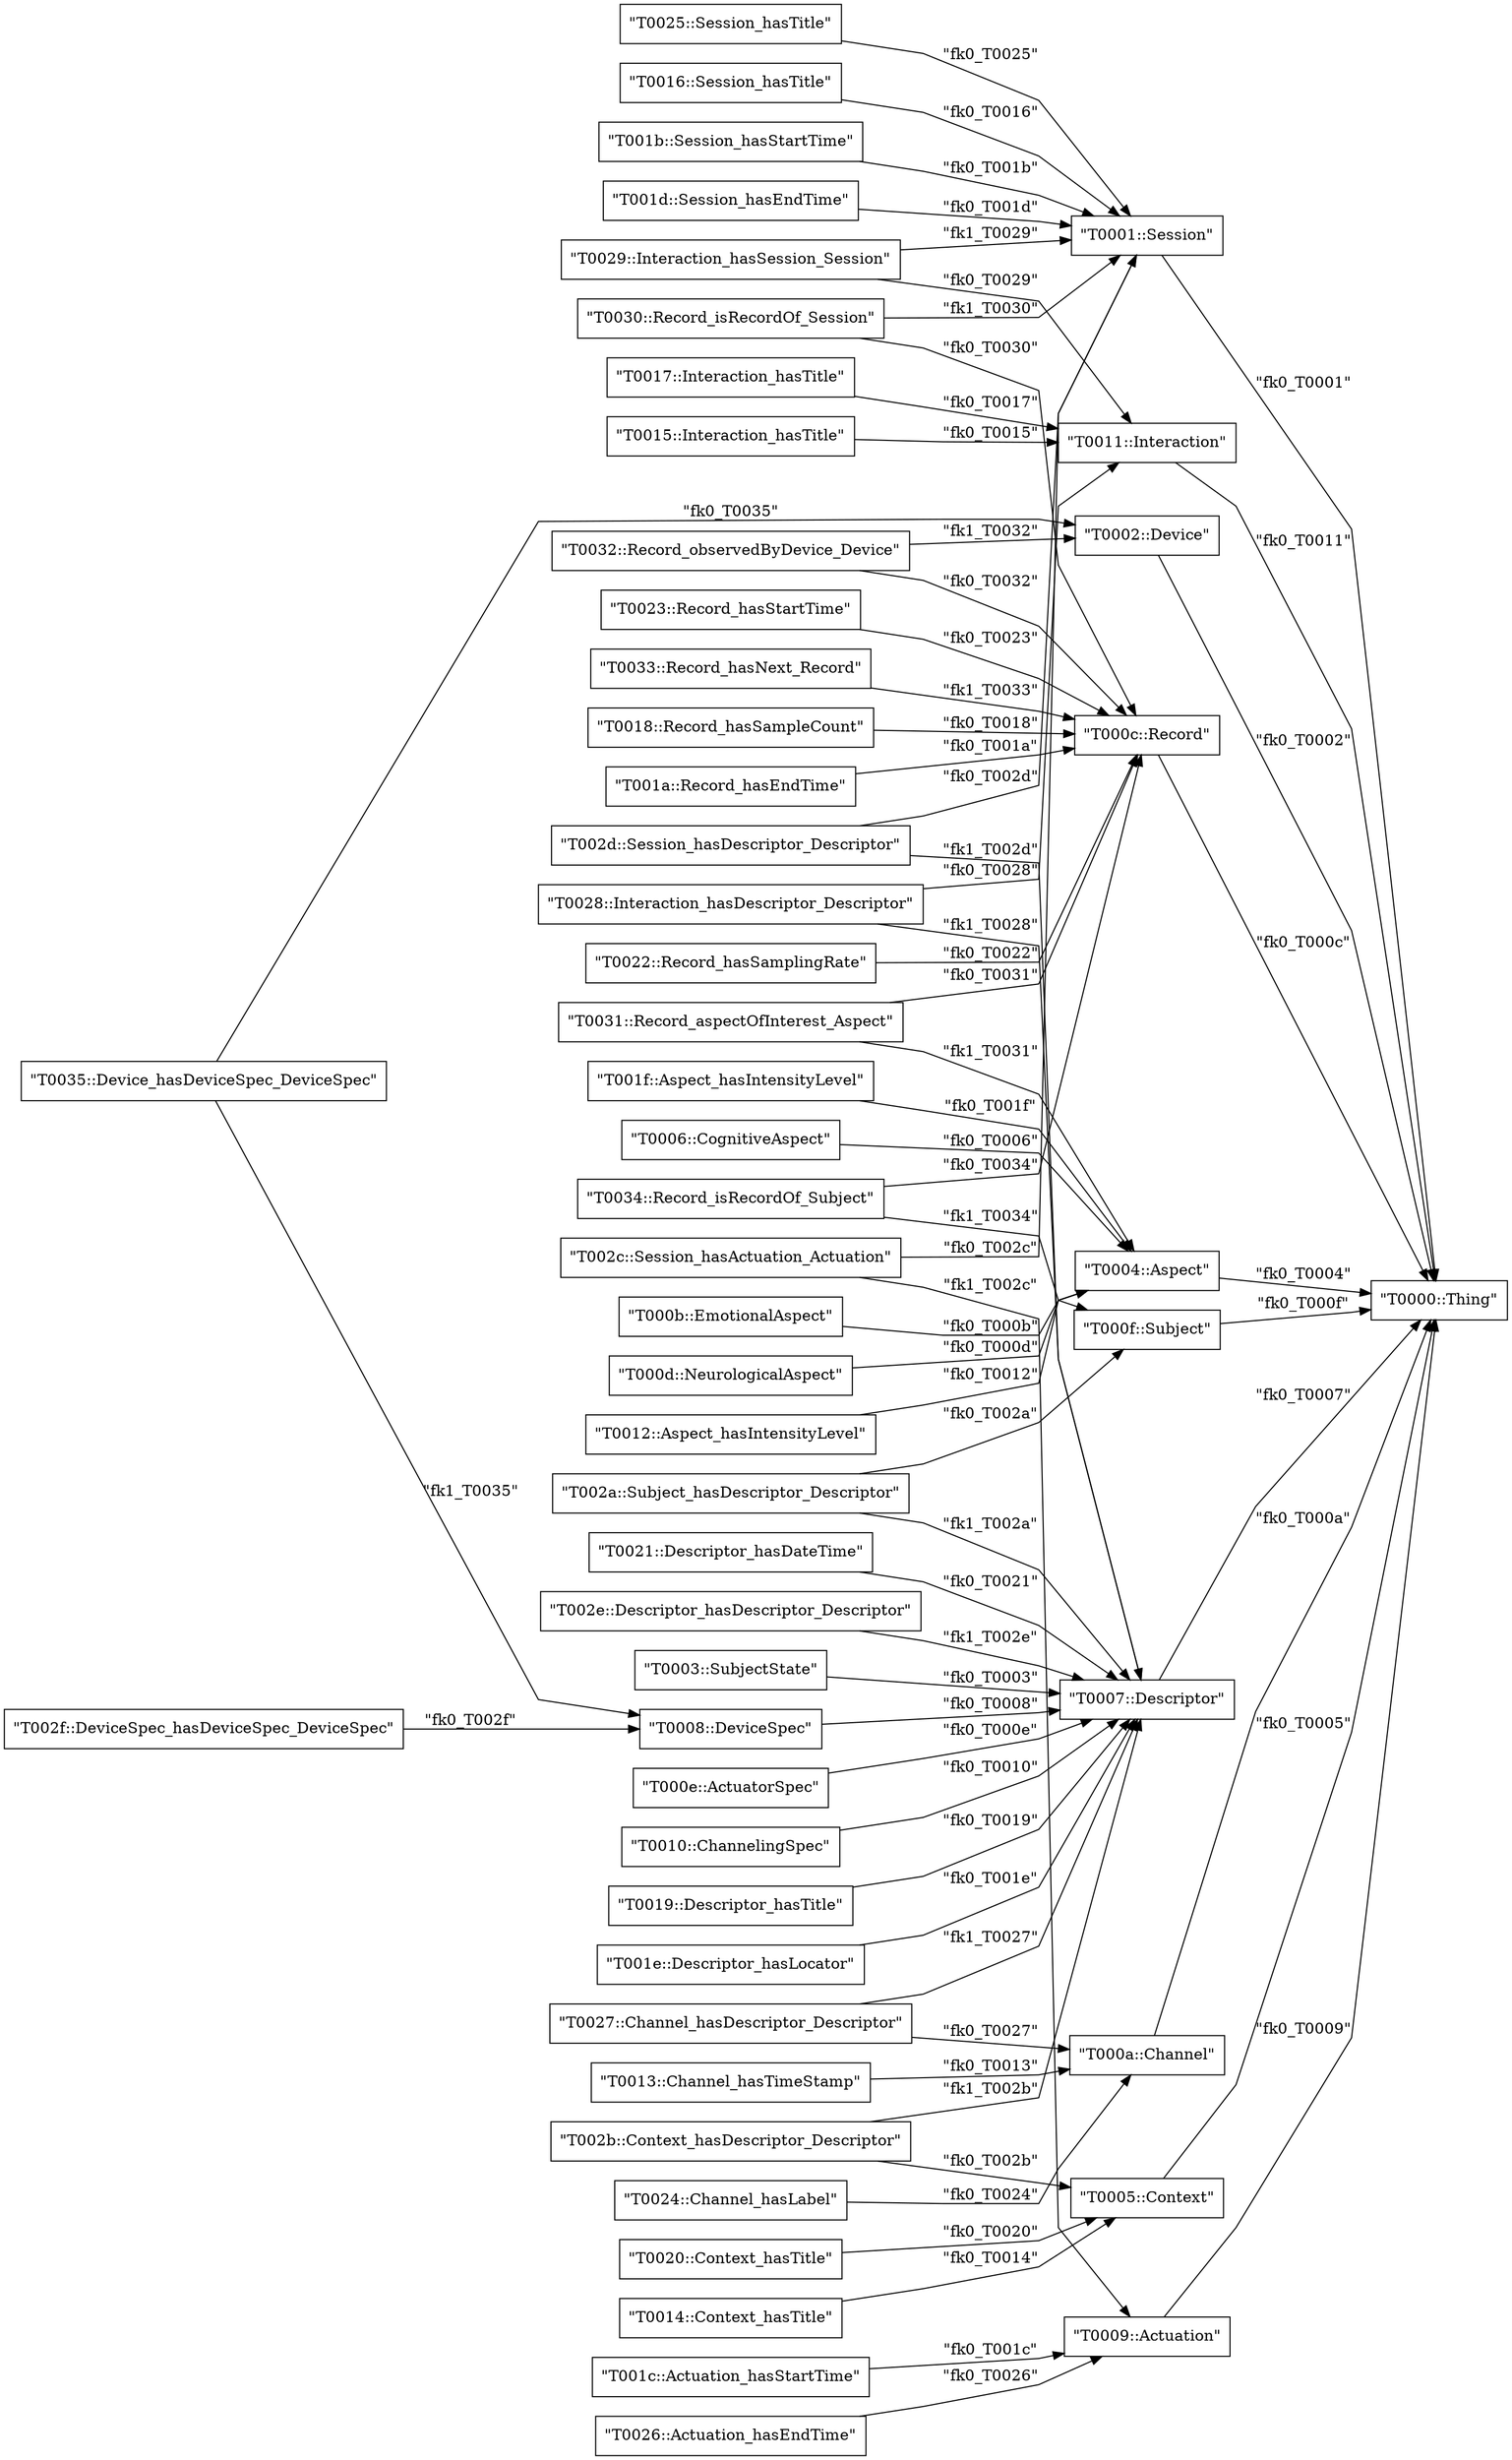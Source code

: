 strict digraph G {
  splines=polyline;
  rankdir=LR;
  "T0000::Thing" [ label="\"T0000::Thing\"" shape="box" ];
  "T0001::Session" [ label="\"T0001::Session\"" shape="box" ];
  "T0002::Device" [ label="\"T0002::Device\"" shape="box" ];
  "T0003::SubjectState" [ label="\"T0003::SubjectState\"" shape="box" ];
  "T0007::Descriptor" [ label="\"T0007::Descriptor\"" shape="box" ];
  "T0004::Aspect" [ label="\"T0004::Aspect\"" shape="box" ];
  "T0005::Context" [ label="\"T0005::Context\"" shape="box" ];
  "T0006::CognitiveAspect" [ label="\"T0006::CognitiveAspect\"" shape="box" ];
  "T0008::DeviceSpec" [ label="\"T0008::DeviceSpec\"" shape="box" ];
  "T0009::Actuation" [ label="\"T0009::Actuation\"" shape="box" ];
  "T000a::Channel" [ label="\"T000a::Channel\"" shape="box" ];
  "T000b::EmotionalAspect" [ label="\"T000b::EmotionalAspect\"" shape="box" ];
  "T000c::Record" [ label="\"T000c::Record\"" shape="box" ];
  "T000d::NeurologicalAspect" [ label="\"T000d::NeurologicalAspect\"" shape="box" ];
  "T000e::ActuatorSpec" [ label="\"T000e::ActuatorSpec\"" shape="box" ];
  "T000f::Subject" [ label="\"T000f::Subject\"" shape="box" ];
  "T0010::ChannelingSpec" [ label="\"T0010::ChannelingSpec\"" shape="box" ];
  "T0011::Interaction" [ label="\"T0011::Interaction\"" shape="box" ];
  "T0012::Aspect_hasIntensityLevel" [ label="\"T0012::Aspect_hasIntensityLevel\"" shape="box" ];
  "T0013::Channel_hasTimeStamp" [ label="\"T0013::Channel_hasTimeStamp\"" shape="box" ];
  "T0014::Context_hasTitle" [ label="\"T0014::Context_hasTitle\"" shape="box" ];
  "T0015::Interaction_hasTitle" [ label="\"T0015::Interaction_hasTitle\"" shape="box" ];
  "T0016::Session_hasTitle" [ label="\"T0016::Session_hasTitle\"" shape="box" ];
  "T0017::Interaction_hasTitle" [ label="\"T0017::Interaction_hasTitle\"" shape="box" ];
  "T0018::Record_hasSampleCount" [ label="\"T0018::Record_hasSampleCount\"" shape="box" ];
  "T0019::Descriptor_hasTitle" [ label="\"T0019::Descriptor_hasTitle\"" shape="box" ];
  "T001a::Record_hasEndTime" [ label="\"T001a::Record_hasEndTime\"" shape="box" ];
  "T001b::Session_hasStartTime" [ label="\"T001b::Session_hasStartTime\"" shape="box" ];
  "T001c::Actuation_hasStartTime" [ label="\"T001c::Actuation_hasStartTime\"" shape="box" ];
  "T001d::Session_hasEndTime" [ label="\"T001d::Session_hasEndTime\"" shape="box" ];
  "T001e::Descriptor_hasLocator" [ label="\"T001e::Descriptor_hasLocator\"" shape="box" ];
  "T001f::Aspect_hasIntensityLevel" [ label="\"T001f::Aspect_hasIntensityLevel\"" shape="box" ];
  "T0020::Context_hasTitle" [ label="\"T0020::Context_hasTitle\"" shape="box" ];
  "T0021::Descriptor_hasDateTime" [ label="\"T0021::Descriptor_hasDateTime\"" shape="box" ];
  "T0022::Record_hasSamplingRate" [ label="\"T0022::Record_hasSamplingRate\"" shape="box" ];
  "T0023::Record_hasStartTime" [ label="\"T0023::Record_hasStartTime\"" shape="box" ];
  "T0024::Channel_hasLabel" [ label="\"T0024::Channel_hasLabel\"" shape="box" ];
  "T0025::Session_hasTitle" [ label="\"T0025::Session_hasTitle\"" shape="box" ];
  "T0026::Actuation_hasEndTime" [ label="\"T0026::Actuation_hasEndTime\"" shape="box" ];
  "T0027::Channel_hasDescriptor_Descriptor" [ label="\"T0027::Channel_hasDescriptor_Descriptor\"" shape="box" ];
  "T0028::Interaction_hasDescriptor_Descriptor" [ label="\"T0028::Interaction_hasDescriptor_Descriptor\"" shape="box" ];
  "T0029::Interaction_hasSession_Session" [ label="\"T0029::Interaction_hasSession_Session\"" shape="box" ];
  "T002a::Subject_hasDescriptor_Descriptor" [ label="\"T002a::Subject_hasDescriptor_Descriptor\"" shape="box" ];
  "T002b::Context_hasDescriptor_Descriptor" [ label="\"T002b::Context_hasDescriptor_Descriptor\"" shape="box" ];
  "T002c::Session_hasActuation_Actuation" [ label="\"T002c::Session_hasActuation_Actuation\"" shape="box" ];
  "T002d::Session_hasDescriptor_Descriptor" [ label="\"T002d::Session_hasDescriptor_Descriptor\"" shape="box" ];
  "T002e::Descriptor_hasDescriptor_Descriptor" [ label="\"T002e::Descriptor_hasDescriptor_Descriptor\"" shape="box" ];
  "T002f::DeviceSpec_hasDeviceSpec_DeviceSpec" [ label="\"T002f::DeviceSpec_hasDeviceSpec_DeviceSpec\"" shape="box" ];
  "T0030::Record_isRecordOf_Session" [ label="\"T0030::Record_isRecordOf_Session\"" shape="box" ];
  "T0031::Record_aspectOfInterest_Aspect" [ label="\"T0031::Record_aspectOfInterest_Aspect\"" shape="box" ];
  "T0032::Record_observedByDevice_Device" [ label="\"T0032::Record_observedByDevice_Device\"" shape="box" ];
  "T0033::Record_hasNext_Record" [ label="\"T0033::Record_hasNext_Record\"" shape="box" ];
  "T0034::Record_isRecordOf_Subject" [ label="\"T0034::Record_isRecordOf_Subject\"" shape="box" ];
  "T0035::Device_hasDeviceSpec_DeviceSpec" [ label="\"T0035::Device_hasDeviceSpec_DeviceSpec\"" shape="box" ];
  "T0001::Session" -> "T0000::Thing" [ label="\"fk0_T0001\"" ];
  "T0002::Device" -> "T0000::Thing" [ label="\"fk0_T0002\"" ];
  "T0003::SubjectState" -> "T0007::Descriptor" [ label="\"fk0_T0003\"" ];
  "T0004::Aspect" -> "T0000::Thing" [ label="\"fk0_T0004\"" ];
  "T0005::Context" -> "T0000::Thing" [ label="\"fk0_T0005\"" ];
  "T0006::CognitiveAspect" -> "T0004::Aspect" [ label="\"fk0_T0006\"" ];
  "T0007::Descriptor" -> "T0000::Thing" [ label="\"fk0_T0007\"" ];
  "T0008::DeviceSpec" -> "T0007::Descriptor" [ label="\"fk0_T0008\"" ];
  "T0009::Actuation" -> "T0000::Thing" [ label="\"fk0_T0009\"" ];
  "T000a::Channel" -> "T0000::Thing" [ label="\"fk0_T000a\"" ];
  "T000b::EmotionalAspect" -> "T0004::Aspect" [ label="\"fk0_T000b\"" ];
  "T000c::Record" -> "T0000::Thing" [ label="\"fk0_T000c\"" ];
  "T000d::NeurologicalAspect" -> "T0004::Aspect" [ label="\"fk0_T000d\"" ];
  "T000e::ActuatorSpec" -> "T0007::Descriptor" [ label="\"fk0_T000e\"" ];
  "T000f::Subject" -> "T0000::Thing" [ label="\"fk0_T000f\"" ];
  "T0010::ChannelingSpec" -> "T0007::Descriptor" [ label="\"fk0_T0010\"" ];
  "T0011::Interaction" -> "T0000::Thing" [ label="\"fk0_T0011\"" ];
  "T0012::Aspect_hasIntensityLevel" -> "T0004::Aspect" [ label="\"fk0_T0012\"" ];
  "T0013::Channel_hasTimeStamp" -> "T000a::Channel" [ label="\"fk0_T0013\"" ];
  "T0014::Context_hasTitle" -> "T0005::Context" [ label="\"fk0_T0014\"" ];
  "T0015::Interaction_hasTitle" -> "T0011::Interaction" [ label="\"fk0_T0015\"" ];
  "T0016::Session_hasTitle" -> "T0001::Session" [ label="\"fk0_T0016\"" ];
  "T0017::Interaction_hasTitle" -> "T0011::Interaction" [ label="\"fk0_T0017\"" ];
  "T0018::Record_hasSampleCount" -> "T000c::Record" [ label="\"fk0_T0018\"" ];
  "T0019::Descriptor_hasTitle" -> "T0007::Descriptor" [ label="\"fk0_T0019\"" ];
  "T001a::Record_hasEndTime" -> "T000c::Record" [ label="\"fk0_T001a\"" ];
  "T001b::Session_hasStartTime" -> "T0001::Session" [ label="\"fk0_T001b\"" ];
  "T001c::Actuation_hasStartTime" -> "T0009::Actuation" [ label="\"fk0_T001c\"" ];
  "T001d::Session_hasEndTime" -> "T0001::Session" [ label="\"fk0_T001d\"" ];
  "T001e::Descriptor_hasLocator" -> "T0007::Descriptor" [ label="\"fk0_T001e\"" ];
  "T001f::Aspect_hasIntensityLevel" -> "T0004::Aspect" [ label="\"fk0_T001f\"" ];
  "T0020::Context_hasTitle" -> "T0005::Context" [ label="\"fk0_T0020\"" ];
  "T0021::Descriptor_hasDateTime" -> "T0007::Descriptor" [ label="\"fk0_T0021\"" ];
  "T0022::Record_hasSamplingRate" -> "T000c::Record" [ label="\"fk0_T0022\"" ];
  "T0023::Record_hasStartTime" -> "T000c::Record" [ label="\"fk0_T0023\"" ];
  "T0024::Channel_hasLabel" -> "T000a::Channel" [ label="\"fk0_T0024\"" ];
  "T0025::Session_hasTitle" -> "T0001::Session" [ label="\"fk0_T0025\"" ];
  "T0026::Actuation_hasEndTime" -> "T0009::Actuation" [ label="\"fk0_T0026\"" ];
  "T0027::Channel_hasDescriptor_Descriptor" -> "T000a::Channel" [ label="\"fk0_T0027\"" ];
  "T0027::Channel_hasDescriptor_Descriptor" -> "T0007::Descriptor" [ label="\"fk1_T0027\"" ];
  "T0028::Interaction_hasDescriptor_Descriptor" -> "T0011::Interaction" [ label="\"fk0_T0028\"" ];
  "T0028::Interaction_hasDescriptor_Descriptor" -> "T0007::Descriptor" [ label="\"fk1_T0028\"" ];
  "T0029::Interaction_hasSession_Session" -> "T0011::Interaction" [ label="\"fk0_T0029\"" ];
  "T0029::Interaction_hasSession_Session" -> "T0001::Session" [ label="\"fk1_T0029\"" ];
  "T002a::Subject_hasDescriptor_Descriptor" -> "T0007::Descriptor" [ label="\"fk1_T002a\"" ];
  "T002a::Subject_hasDescriptor_Descriptor" -> "T000f::Subject" [ label="\"fk0_T002a\"" ];
  "T002b::Context_hasDescriptor_Descriptor" -> "T0007::Descriptor" [ label="\"fk1_T002b\"" ];
  "T002b::Context_hasDescriptor_Descriptor" -> "T0005::Context" [ label="\"fk0_T002b\"" ];
  "T002c::Session_hasActuation_Actuation" -> "T0001::Session" [ label="\"fk0_T002c\"" ];
  "T002c::Session_hasActuation_Actuation" -> "T0009::Actuation" [ label="\"fk1_T002c\"" ];
  "T002d::Session_hasDescriptor_Descriptor" -> "T0001::Session" [ label="\"fk0_T002d\"" ];
  "T002d::Session_hasDescriptor_Descriptor" -> "T0007::Descriptor" [ label="\"fk1_T002d\"" ];
  "T002e::Descriptor_hasDescriptor_Descriptor" -> "T0007::Descriptor" [ label="\"fk1_T002e\"" ];
  "T002f::DeviceSpec_hasDeviceSpec_DeviceSpec" -> "T0008::DeviceSpec" [ label="\"fk0_T002f\"" ];
  "T0030::Record_isRecordOf_Session" -> "T0001::Session" [ label="\"fk1_T0030\"" ];
  "T0030::Record_isRecordOf_Session" -> "T000c::Record" [ label="\"fk0_T0030\"" ];
  "T0031::Record_aspectOfInterest_Aspect" -> "T000c::Record" [ label="\"fk0_T0031\"" ];
  "T0031::Record_aspectOfInterest_Aspect" -> "T0004::Aspect" [ label="\"fk1_T0031\"" ];
  "T0032::Record_observedByDevice_Device" -> "T000c::Record" [ label="\"fk0_T0032\"" ];
  "T0032::Record_observedByDevice_Device" -> "T0002::Device" [ label="\"fk1_T0032\"" ];
  "T0033::Record_hasNext_Record" -> "T000c::Record" [ label="\"fk1_T0033\"" ];
  "T0034::Record_isRecordOf_Subject" -> "T000f::Subject" [ label="\"fk1_T0034\"" ];
  "T0034::Record_isRecordOf_Subject" -> "T000c::Record" [ label="\"fk0_T0034\"" ];
  "T0035::Device_hasDeviceSpec_DeviceSpec" -> "T0008::DeviceSpec" [ label="\"fk1_T0035\"" ];
  "T0035::Device_hasDeviceSpec_DeviceSpec" -> "T0002::Device" [ label="\"fk0_T0035\"" ];
}
